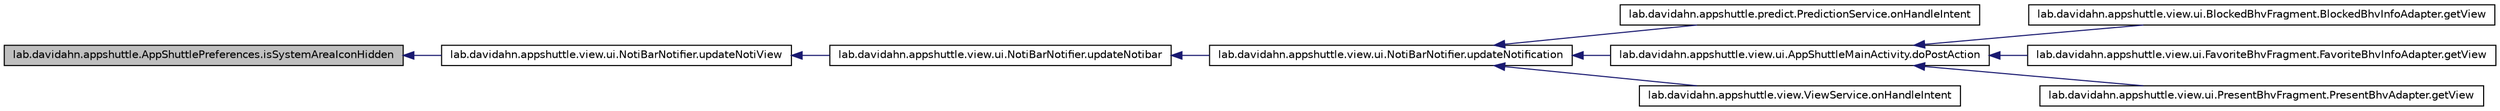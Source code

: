 digraph G
{
 // INTERACTIVE_SVG=YES
  edge [fontname="Helvetica",fontsize="10",labelfontname="Helvetica",labelfontsize="10"];
  node [fontname="Helvetica",fontsize="10",shape=record];
  rankdir="LR";
  Node1 [label="lab.davidahn.appshuttle.AppShuttlePreferences.isSystemAreaIconHidden",height=0.2,width=0.4,color="black", fillcolor="grey75", style="filled" fontcolor="black"];
  Node1 -> Node2 [dir="back",color="midnightblue",fontsize="10",style="solid",fontname="Helvetica"];
  Node2 [label="lab.davidahn.appshuttle.view.ui.NotiBarNotifier.updateNotiView",height=0.2,width=0.4,color="black", fillcolor="white", style="filled",URL="$classlab_1_1davidahn_1_1appshuttle_1_1view_1_1ui_1_1_noti_bar_notifier.html#a1149b6136e7c4de82a4e6585cbe56411"];
  Node2 -> Node3 [dir="back",color="midnightblue",fontsize="10",style="solid",fontname="Helvetica"];
  Node3 [label="lab.davidahn.appshuttle.view.ui.NotiBarNotifier.updateNotibar",height=0.2,width=0.4,color="black", fillcolor="white", style="filled",URL="$classlab_1_1davidahn_1_1appshuttle_1_1view_1_1ui_1_1_noti_bar_notifier.html#a708b3a02d0f0a29a7f4f3f47afa7940f"];
  Node3 -> Node4 [dir="back",color="midnightblue",fontsize="10",style="solid",fontname="Helvetica"];
  Node4 [label="lab.davidahn.appshuttle.view.ui.NotiBarNotifier.updateNotification",height=0.2,width=0.4,color="black", fillcolor="white", style="filled",URL="$classlab_1_1davidahn_1_1appshuttle_1_1view_1_1ui_1_1_noti_bar_notifier.html#a61fb58e40b6d05f98efe8f34d1077d41"];
  Node4 -> Node5 [dir="back",color="midnightblue",fontsize="10",style="solid",fontname="Helvetica"];
  Node5 [label="lab.davidahn.appshuttle.predict.PredictionService.onHandleIntent",height=0.2,width=0.4,color="black", fillcolor="white", style="filled",URL="$classlab_1_1davidahn_1_1appshuttle_1_1predict_1_1_prediction_service.html#a5c9c9728a0447a4edda0e5e9abd7b77b"];
  Node4 -> Node6 [dir="back",color="midnightblue",fontsize="10",style="solid",fontname="Helvetica"];
  Node6 [label="lab.davidahn.appshuttle.view.ui.AppShuttleMainActivity.doPostAction",height=0.2,width=0.4,color="black", fillcolor="white", style="filled",URL="$classlab_1_1davidahn_1_1appshuttle_1_1view_1_1ui_1_1_app_shuttle_main_activity.html#ac3c73287e96ee57939e18ef7331bd02a"];
  Node6 -> Node7 [dir="back",color="midnightblue",fontsize="10",style="solid",fontname="Helvetica"];
  Node7 [label="lab.davidahn.appshuttle.view.ui.BlockedBhvFragment.BlockedBhvInfoAdapter.getView",height=0.2,width=0.4,color="black", fillcolor="white", style="filled",URL="$classlab_1_1davidahn_1_1appshuttle_1_1view_1_1ui_1_1_blocked_bhv_fragment_1_1_blocked_bhv_info_adapter.html#a996a9f405f7d97ee54d0c6f3db25ab24"];
  Node6 -> Node8 [dir="back",color="midnightblue",fontsize="10",style="solid",fontname="Helvetica"];
  Node8 [label="lab.davidahn.appshuttle.view.ui.FavoriteBhvFragment.FavoriteBhvInfoAdapter.getView",height=0.2,width=0.4,color="black", fillcolor="white", style="filled",URL="$classlab_1_1davidahn_1_1appshuttle_1_1view_1_1ui_1_1_favorite_bhv_fragment_1_1_favorite_bhv_info_adapter.html#a6db75a41a5dfb45cf50a05d6134bab59"];
  Node6 -> Node9 [dir="back",color="midnightblue",fontsize="10",style="solid",fontname="Helvetica"];
  Node9 [label="lab.davidahn.appshuttle.view.ui.PresentBhvFragment.PresentBhvAdapter.getView",height=0.2,width=0.4,color="black", fillcolor="white", style="filled",URL="$classlab_1_1davidahn_1_1appshuttle_1_1view_1_1ui_1_1_present_bhv_fragment_1_1_present_bhv_adapter.html#ad968c6b3d5bd8a90248a62de92b7ac28"];
  Node4 -> Node10 [dir="back",color="midnightblue",fontsize="10",style="solid",fontname="Helvetica"];
  Node10 [label="lab.davidahn.appshuttle.view.ViewService.onHandleIntent",height=0.2,width=0.4,color="black", fillcolor="white", style="filled",URL="$classlab_1_1davidahn_1_1appshuttle_1_1view_1_1_view_service.html#a30b682e4eebc04cf8ab8c267d601a61d"];
}
